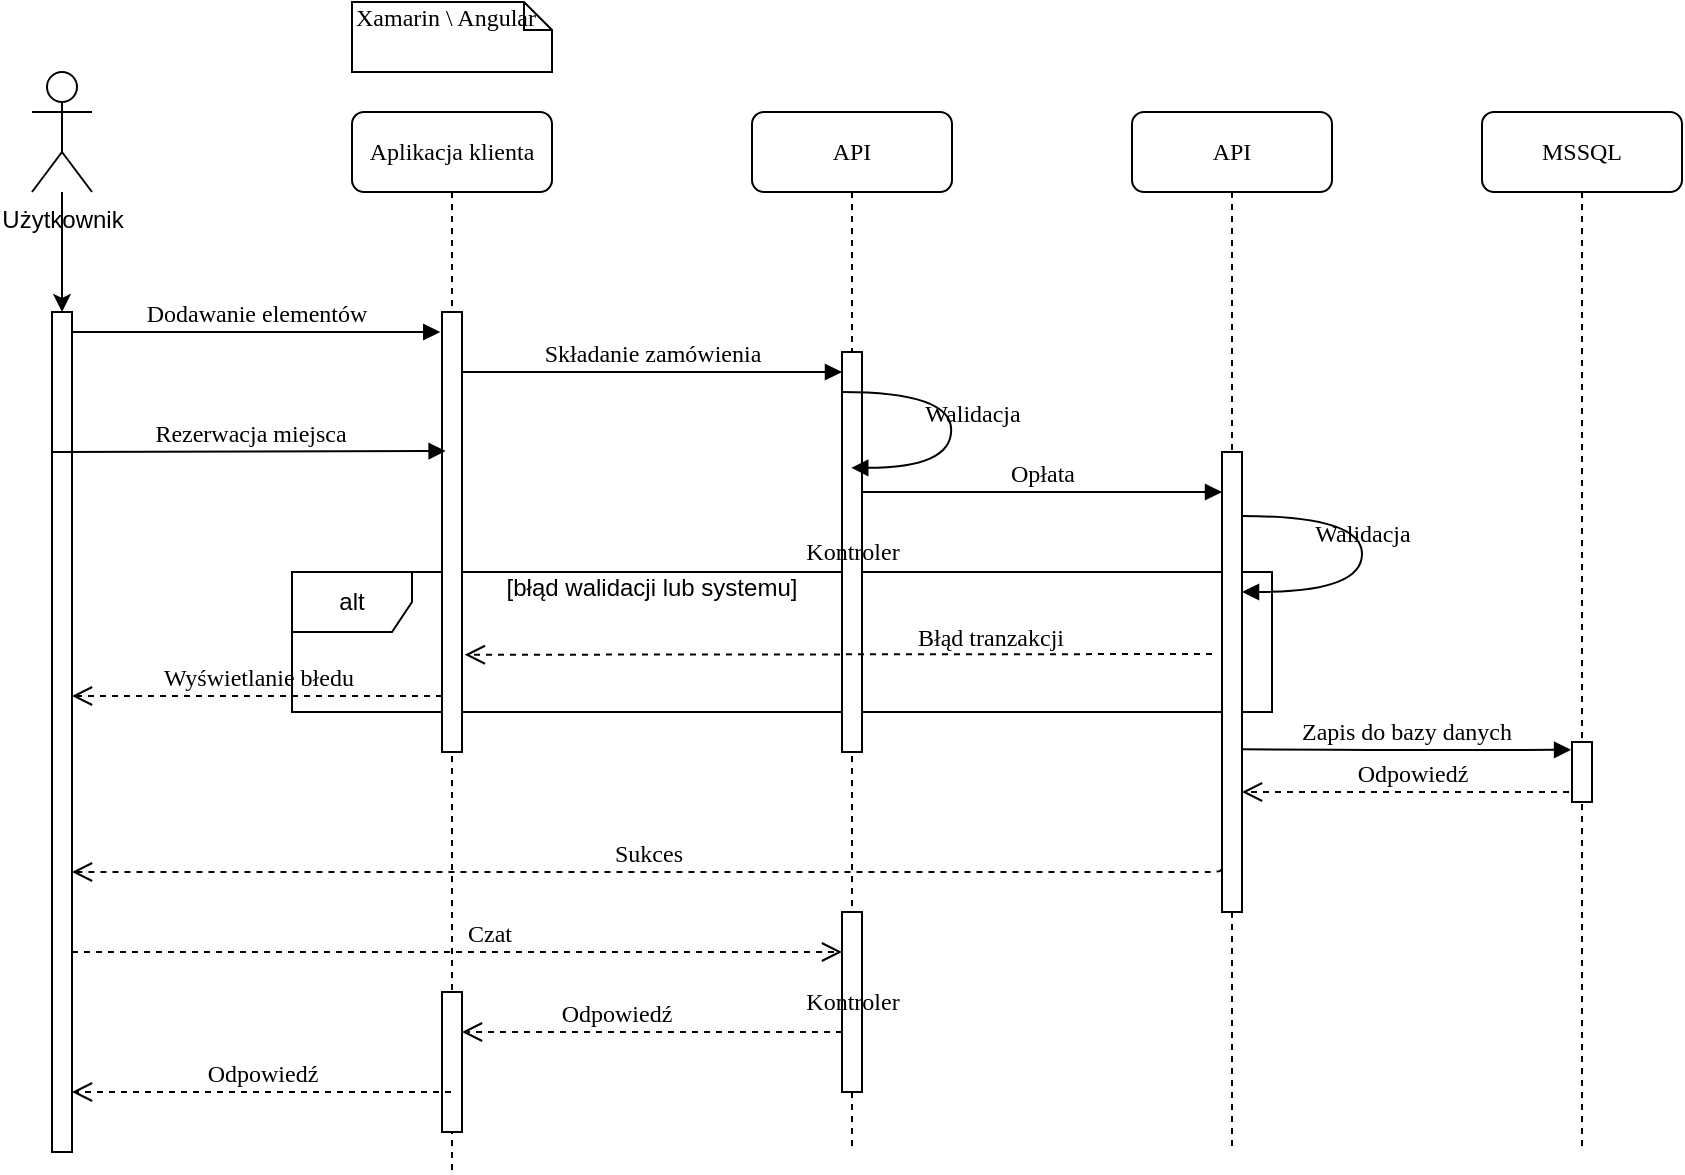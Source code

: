 <mxfile version="16.5.1" type="device"><diagram name="Page-1" id="13e1069c-82ec-6db2-03f1-153e76fe0fe0"><mxGraphModel dx="1221" dy="739" grid="1" gridSize="10" guides="1" tooltips="1" connect="1" arrows="1" fold="1" page="1" pageScale="1" pageWidth="1100" pageHeight="850" background="none" math="0" shadow="0"><root><mxCell id="0"/><mxCell id="1" parent="0"/><mxCell id="DiZwRdeGFejgUSbcfyP_-1" value="alt" style="shape=umlFrame;whiteSpace=wrap;html=1;" vertex="1" parent="1"><mxGeometry x="210" y="310" width="490" height="70" as="geometry"/></mxCell><mxCell id="7baba1c4bc27f4b0-2" value="Aplikacja klienta" style="shape=umlLifeline;perimeter=lifelinePerimeter;whiteSpace=wrap;html=1;container=0;collapsible=0;recursiveResize=0;outlineConnect=0;rounded=1;shadow=0;comic=0;labelBackgroundColor=none;strokeWidth=1;fontFamily=Verdana;fontSize=12;align=center;" parent="1" vertex="1"><mxGeometry x="240" y="80" width="100" height="530" as="geometry"/></mxCell><mxCell id="7baba1c4bc27f4b0-3" value="API" style="shape=umlLifeline;perimeter=lifelinePerimeter;whiteSpace=wrap;html=1;container=1;collapsible=0;recursiveResize=0;outlineConnect=0;rounded=1;shadow=0;comic=0;labelBackgroundColor=none;strokeWidth=1;fontFamily=Verdana;fontSize=12;align=center;" parent="1" vertex="1"><mxGeometry x="440" y="80" width="100" height="520" as="geometry"/></mxCell><mxCell id="7baba1c4bc27f4b0-13" value="Kontroler" style="html=1;points=[];perimeter=orthogonalPerimeter;rounded=0;shadow=0;comic=0;labelBackgroundColor=none;strokeWidth=1;fontFamily=Verdana;fontSize=12;align=center;" parent="7baba1c4bc27f4b0-3" vertex="1"><mxGeometry x="45" y="120" width="10" height="200" as="geometry"/></mxCell><mxCell id="VtmcrQVPs2Gz8ONnnqfy-6" value="Walidacja" style="html=1;verticalAlign=bottom;endArrow=block;labelBackgroundColor=none;fontFamily=Verdana;fontSize=12;elbow=vertical;edgeStyle=orthogonalEdgeStyle;curved=1;entryX=1;entryY=0.286;entryPerimeter=0;exitX=1.038;exitY=0.345;exitPerimeter=0;" parent="7baba1c4bc27f4b0-3" edge="1"><mxGeometry x="0.047" y="10" relative="1" as="geometry"><mxPoint x="45.0" y="140" as="sourcePoint"/><mxPoint x="49.62" y="177.92" as="targetPoint"/><Array as="points"><mxPoint x="99.62" y="139.9"/><mxPoint x="99.62" y="177.9"/></Array><mxPoint as="offset"/></mxGeometry></mxCell><mxCell id="u_al7eOfSIiwLfXUzsOh-1" value="Kontroler" style="html=1;points=[];perimeter=orthogonalPerimeter;rounded=0;shadow=0;comic=0;labelBackgroundColor=none;strokeWidth=1;fontFamily=Verdana;fontSize=12;align=center;" parent="7baba1c4bc27f4b0-3" vertex="1"><mxGeometry x="45" y="400" width="10" height="90" as="geometry"/></mxCell><mxCell id="u_al7eOfSIiwLfXUzsOh-6" value="Odpowiedź" style="html=1;verticalAlign=bottom;endArrow=open;dashed=1;endSize=8;exitX=0;exitY=0.95;labelBackgroundColor=none;fontFamily=Verdana;fontSize=12;" parent="7baba1c4bc27f4b0-3" target="u_al7eOfSIiwLfXUzsOh-4" edge="1"><mxGeometry x="0.188" relative="1" as="geometry"><mxPoint x="-115" y="460" as="targetPoint"/><mxPoint x="45" y="460" as="sourcePoint"/><mxPoint as="offset"/></mxGeometry></mxCell><mxCell id="7baba1c4bc27f4b0-4" value="API" style="shape=umlLifeline;perimeter=lifelinePerimeter;whiteSpace=wrap;html=1;container=0;collapsible=0;recursiveResize=0;outlineConnect=0;rounded=1;shadow=0;comic=0;labelBackgroundColor=none;strokeWidth=1;fontFamily=Verdana;fontSize=12;align=center;" parent="1" vertex="1"><mxGeometry x="630" y="80" width="100" height="520" as="geometry"/></mxCell><mxCell id="7baba1c4bc27f4b0-17" value="Opłata" style="html=1;verticalAlign=bottom;endArrow=block;labelBackgroundColor=none;fontFamily=Verdana;fontSize=12;edgeStyle=elbowEdgeStyle;elbow=vertical;" parent="1" source="7baba1c4bc27f4b0-13" target="7baba1c4bc27f4b0-16" edge="1"><mxGeometry relative="1" as="geometry"><mxPoint x="550" y="220" as="sourcePoint"/><Array as="points"><mxPoint x="560" y="270"/><mxPoint x="590" y="280"/><mxPoint x="600" y="290"/><mxPoint x="500" y="220"/></Array></mxGeometry></mxCell><mxCell id="7baba1c4bc27f4b0-26" value="Zapis do bazy danych" style="html=1;verticalAlign=bottom;endArrow=block;labelBackgroundColor=none;fontFamily=Verdana;fontSize=12;exitX=0.94;exitY=0.646;exitDx=0;exitDy=0;exitPerimeter=0;entryX=-0.046;entryY=0.131;entryDx=0;entryDy=0;entryPerimeter=0;" parent="1" source="7baba1c4bc27f4b0-16" target="7baba1c4bc27f4b0-25" edge="1"><mxGeometry relative="1" as="geometry"><mxPoint x="995" y="340" as="sourcePoint"/><mxPoint x="935" y="374" as="targetPoint"/><Array as="points"><mxPoint x="740" y="399"/></Array></mxGeometry></mxCell><mxCell id="7baba1c4bc27f4b0-27" value="Odpowiedź" style="html=1;verticalAlign=bottom;endArrow=open;dashed=1;endSize=8;labelBackgroundColor=none;fontFamily=Verdana;fontSize=12;" parent="1" source="RAKCSvOVMgLyOHzehF-8-1" target="7baba1c4bc27f4b0-16" edge="1"><mxGeometry relative="1" as="geometry"><mxPoint x="995" y="416" as="targetPoint"/><Array as="points"><mxPoint x="800" y="420"/></Array></mxGeometry></mxCell><mxCell id="7baba1c4bc27f4b0-30" value="Sukces" style="html=1;verticalAlign=bottom;endArrow=open;dashed=1;endSize=8;labelBackgroundColor=none;fontFamily=Verdana;fontSize=12;edgeStyle=elbowEdgeStyle;elbow=vertical;exitX=-0.056;exitY=0.907;exitDx=0;exitDy=0;exitPerimeter=0;" parent="1" source="7baba1c4bc27f4b0-16" target="7baba1c4bc27f4b0-9" edge="1"><mxGeometry relative="1" as="geometry"><mxPoint x="800" y="626" as="targetPoint"/><Array as="points"><mxPoint x="520" y="460"/><mxPoint x="570" y="600"/></Array><mxPoint x="910" y="600" as="sourcePoint"/></mxGeometry></mxCell><mxCell id="7baba1c4bc27f4b0-11" value="Dodawanie elementów" style="html=1;verticalAlign=bottom;endArrow=block;entryX=-0.087;entryY=0.045;labelBackgroundColor=none;fontFamily=Verdana;fontSize=12;edgeStyle=elbowEdgeStyle;elbow=vertical;entryDx=0;entryDy=0;entryPerimeter=0;" parent="1" source="7baba1c4bc27f4b0-9" target="7baba1c4bc27f4b0-10" edge="1"><mxGeometry relative="1" as="geometry"><mxPoint x="220" y="190" as="sourcePoint"/><Array as="points"><mxPoint x="220" y="190"/></Array></mxGeometry></mxCell><mxCell id="7baba1c4bc27f4b0-14" value="Składanie zamówienia" style="html=1;verticalAlign=bottom;endArrow=block;labelBackgroundColor=none;fontFamily=Verdana;fontSize=12;edgeStyle=elbowEdgeStyle;elbow=vertical;" parent="1" source="7baba1c4bc27f4b0-10" edge="1"><mxGeometry relative="1" as="geometry"><mxPoint x="370" y="200" as="sourcePoint"/><mxPoint x="485" y="210" as="targetPoint"/><Array as="points"><mxPoint x="440" y="210"/></Array></mxGeometry></mxCell><mxCell id="7baba1c4bc27f4b0-35" value="Walidacja" style="html=1;verticalAlign=bottom;endArrow=block;labelBackgroundColor=none;fontFamily=Verdana;fontSize=12;elbow=vertical;edgeStyle=orthogonalEdgeStyle;curved=1;" parent="1" edge="1"><mxGeometry x="-0.013" relative="1" as="geometry"><mxPoint x="685" y="282" as="sourcePoint"/><mxPoint x="685" y="320" as="targetPoint"/><Array as="points"><mxPoint x="685" y="282"/><mxPoint x="745" y="282"/><mxPoint x="745" y="320"/></Array><mxPoint as="offset"/></mxGeometry></mxCell><mxCell id="7baba1c4bc27f4b0-41" value="Xamarin \ Angular" style="shape=note;whiteSpace=wrap;html=1;size=14;verticalAlign=top;align=left;spacingTop=-6;rounded=0;shadow=0;comic=0;labelBackgroundColor=none;strokeWidth=1;fontFamily=Verdana;fontSize=12" parent="1" vertex="1"><mxGeometry x="240" y="25" width="100" height="35" as="geometry"/></mxCell><mxCell id="7baba1c4bc27f4b0-9" value="" style="html=1;points=[];perimeter=orthogonalPerimeter;rounded=0;shadow=0;comic=0;labelBackgroundColor=none;strokeWidth=1;fontFamily=Verdana;fontSize=12;align=center;" parent="1" vertex="1"><mxGeometry x="90" y="180" width="10" height="420" as="geometry"/></mxCell><mxCell id="VtmcrQVPs2Gz8ONnnqfy-1" value="Użytkownik" style="shape=umlActor;verticalLabelPosition=bottom;verticalAlign=top;html=1;outlineConnect=0;" parent="1" vertex="1"><mxGeometry x="80" y="60" width="30" height="60" as="geometry"/></mxCell><mxCell id="VtmcrQVPs2Gz8ONnnqfy-2" value="" style="endArrow=classic;html=1;rounded=0;entryX=0.5;entryY=0;entryDx=0;entryDy=0;entryPerimeter=0;" parent="1" source="VtmcrQVPs2Gz8ONnnqfy-1" target="7baba1c4bc27f4b0-9" edge="1"><mxGeometry width="50" height="50" relative="1" as="geometry"><mxPoint x="70" y="190" as="sourcePoint"/><mxPoint x="120" y="140" as="targetPoint"/></mxGeometry></mxCell><mxCell id="RAKCSvOVMgLyOHzehF-8-1" value="MSSQL" style="shape=umlLifeline;perimeter=lifelinePerimeter;whiteSpace=wrap;html=1;container=0;collapsible=0;recursiveResize=0;outlineConnect=0;rounded=1;shadow=0;comic=0;labelBackgroundColor=none;strokeWidth=1;fontFamily=Verdana;fontSize=12;align=center;" parent="1" vertex="1"><mxGeometry x="805" y="80" width="100" height="520" as="geometry"/></mxCell><mxCell id="7baba1c4bc27f4b0-16" value="" style="html=1;points=[];perimeter=orthogonalPerimeter;rounded=0;shadow=0;comic=0;labelBackgroundColor=none;strokeWidth=1;fontFamily=Verdana;fontSize=12;align=center;" parent="1" vertex="1"><mxGeometry x="675" y="250" width="10" height="230" as="geometry"/></mxCell><mxCell id="7baba1c4bc27f4b0-10" value="" style="html=1;points=[];perimeter=orthogonalPerimeter;rounded=0;shadow=0;comic=0;labelBackgroundColor=none;strokeWidth=1;fontFamily=Verdana;fontSize=12;align=center;" parent="1" vertex="1"><mxGeometry x="285" y="180" width="10" height="220" as="geometry"/></mxCell><mxCell id="VtmcrQVPs2Gz8ONnnqfy-3" value="Rezerwacja miejsca" style="html=1;verticalAlign=bottom;endArrow=block;labelBackgroundColor=none;fontFamily=Verdana;fontSize=12;edgeStyle=elbowEdgeStyle;elbow=vertical;entryX=0.18;entryY=0.314;entryDx=0;entryDy=0;entryPerimeter=0;" parent="1" target="7baba1c4bc27f4b0-10" edge="1"><mxGeometry relative="1" as="geometry"><mxPoint x="90" y="250" as="sourcePoint"/><mxPoint x="280" y="250" as="targetPoint"/><Array as="points"/></mxGeometry></mxCell><mxCell id="u_al7eOfSIiwLfXUzsOh-3" value="Czat&amp;nbsp;" style="html=1;verticalAlign=bottom;endArrow=open;dashed=1;endSize=8;labelBackgroundColor=none;fontFamily=Verdana;fontSize=12;" parent="1" source="7baba1c4bc27f4b0-9" target="u_al7eOfSIiwLfXUzsOh-1" edge="1"><mxGeometry x="0.091" relative="1" as="geometry"><mxPoint x="270" y="500.41" as="targetPoint"/><mxPoint x="452.51" y="500" as="sourcePoint"/><Array as="points"><mxPoint x="400" y="500"/></Array><mxPoint as="offset"/></mxGeometry></mxCell><mxCell id="u_al7eOfSIiwLfXUzsOh-4" value="" style="html=1;points=[];perimeter=orthogonalPerimeter;rounded=0;shadow=0;comic=0;labelBackgroundColor=none;strokeWidth=1;fontFamily=Verdana;fontSize=12;align=center;" parent="1" vertex="1"><mxGeometry x="285" y="520" width="10" height="70" as="geometry"/></mxCell><mxCell id="u_al7eOfSIiwLfXUzsOh-7" value="Odpowiedź" style="html=1;verticalAlign=bottom;endArrow=open;dashed=1;endSize=8;labelBackgroundColor=none;fontFamily=Verdana;fontSize=12;" parent="1" source="7baba1c4bc27f4b0-2" edge="1"><mxGeometry relative="1" as="geometry"><mxPoint x="100" y="570" as="targetPoint"/><mxPoint x="260" y="570" as="sourcePoint"/></mxGeometry></mxCell><mxCell id="VtmcrQVPs2Gz8ONnnqfy-7" value="Błąd tranzakcji" style="html=1;verticalAlign=bottom;endArrow=open;dashed=1;endSize=8;labelBackgroundColor=none;fontFamily=Verdana;fontSize=12;entryX=1.14;entryY=0.779;entryDx=0;entryDy=0;entryPerimeter=0;" parent="1" edge="1" target="7baba1c4bc27f4b0-10"><mxGeometry x="-0.402" y="1" relative="1" as="geometry"><mxPoint x="490" y="350" as="targetPoint"/><mxPoint x="670" y="351" as="sourcePoint"/><mxPoint as="offset"/></mxGeometry></mxCell><mxCell id="7baba1c4bc27f4b0-25" value="" style="html=1;points=[];perimeter=orthogonalPerimeter;rounded=0;shadow=0;comic=0;labelBackgroundColor=none;strokeColor=#000000;strokeWidth=1;fillColor=#FFFFFF;fontFamily=Verdana;fontSize=12;fontColor=#000000;align=center;" parent="1" vertex="1"><mxGeometry x="850" y="395" width="10" height="30" as="geometry"/></mxCell><mxCell id="DiZwRdeGFejgUSbcfyP_-3" value="Wyświetlanie błedu" style="html=1;verticalAlign=bottom;endArrow=open;dashed=1;endSize=8;labelBackgroundColor=none;fontFamily=Verdana;fontSize=12;" edge="1" parent="1" source="7baba1c4bc27f4b0-10"><mxGeometry relative="1" as="geometry"><mxPoint x="100" y="372" as="targetPoint"/><mxPoint x="290" y="372" as="sourcePoint"/></mxGeometry></mxCell><mxCell id="DiZwRdeGFejgUSbcfyP_-4" value="[błąd walidacji lub systemu]" style="text;html=1;strokeColor=none;fillColor=none;align=center;verticalAlign=middle;whiteSpace=wrap;rounded=0;" vertex="1" parent="1"><mxGeometry x="300" y="310" width="180" height="15" as="geometry"/></mxCell></root></mxGraphModel></diagram></mxfile>